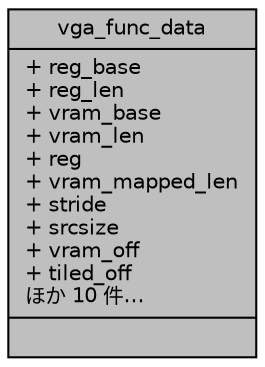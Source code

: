 digraph "vga_func_data"
{
 // LATEX_PDF_SIZE
  edge [fontname="Helvetica",fontsize="10",labelfontname="Helvetica",labelfontsize="10"];
  node [fontname="Helvetica",fontsize="10",shape=record];
  Node1 [label="{vga_func_data\n|+ reg_base\l+ reg_len\l+ vram_base\l+ vram_len\l+ reg\l+ vram_mapped_len\l+ stride\l+ srcsize\l+ vram_off\l+ tiled_off\lほか 10 件…\l|}",height=0.2,width=0.4,color="black", fillcolor="grey75", style="filled", fontcolor="black",tooltip=" "];
}
